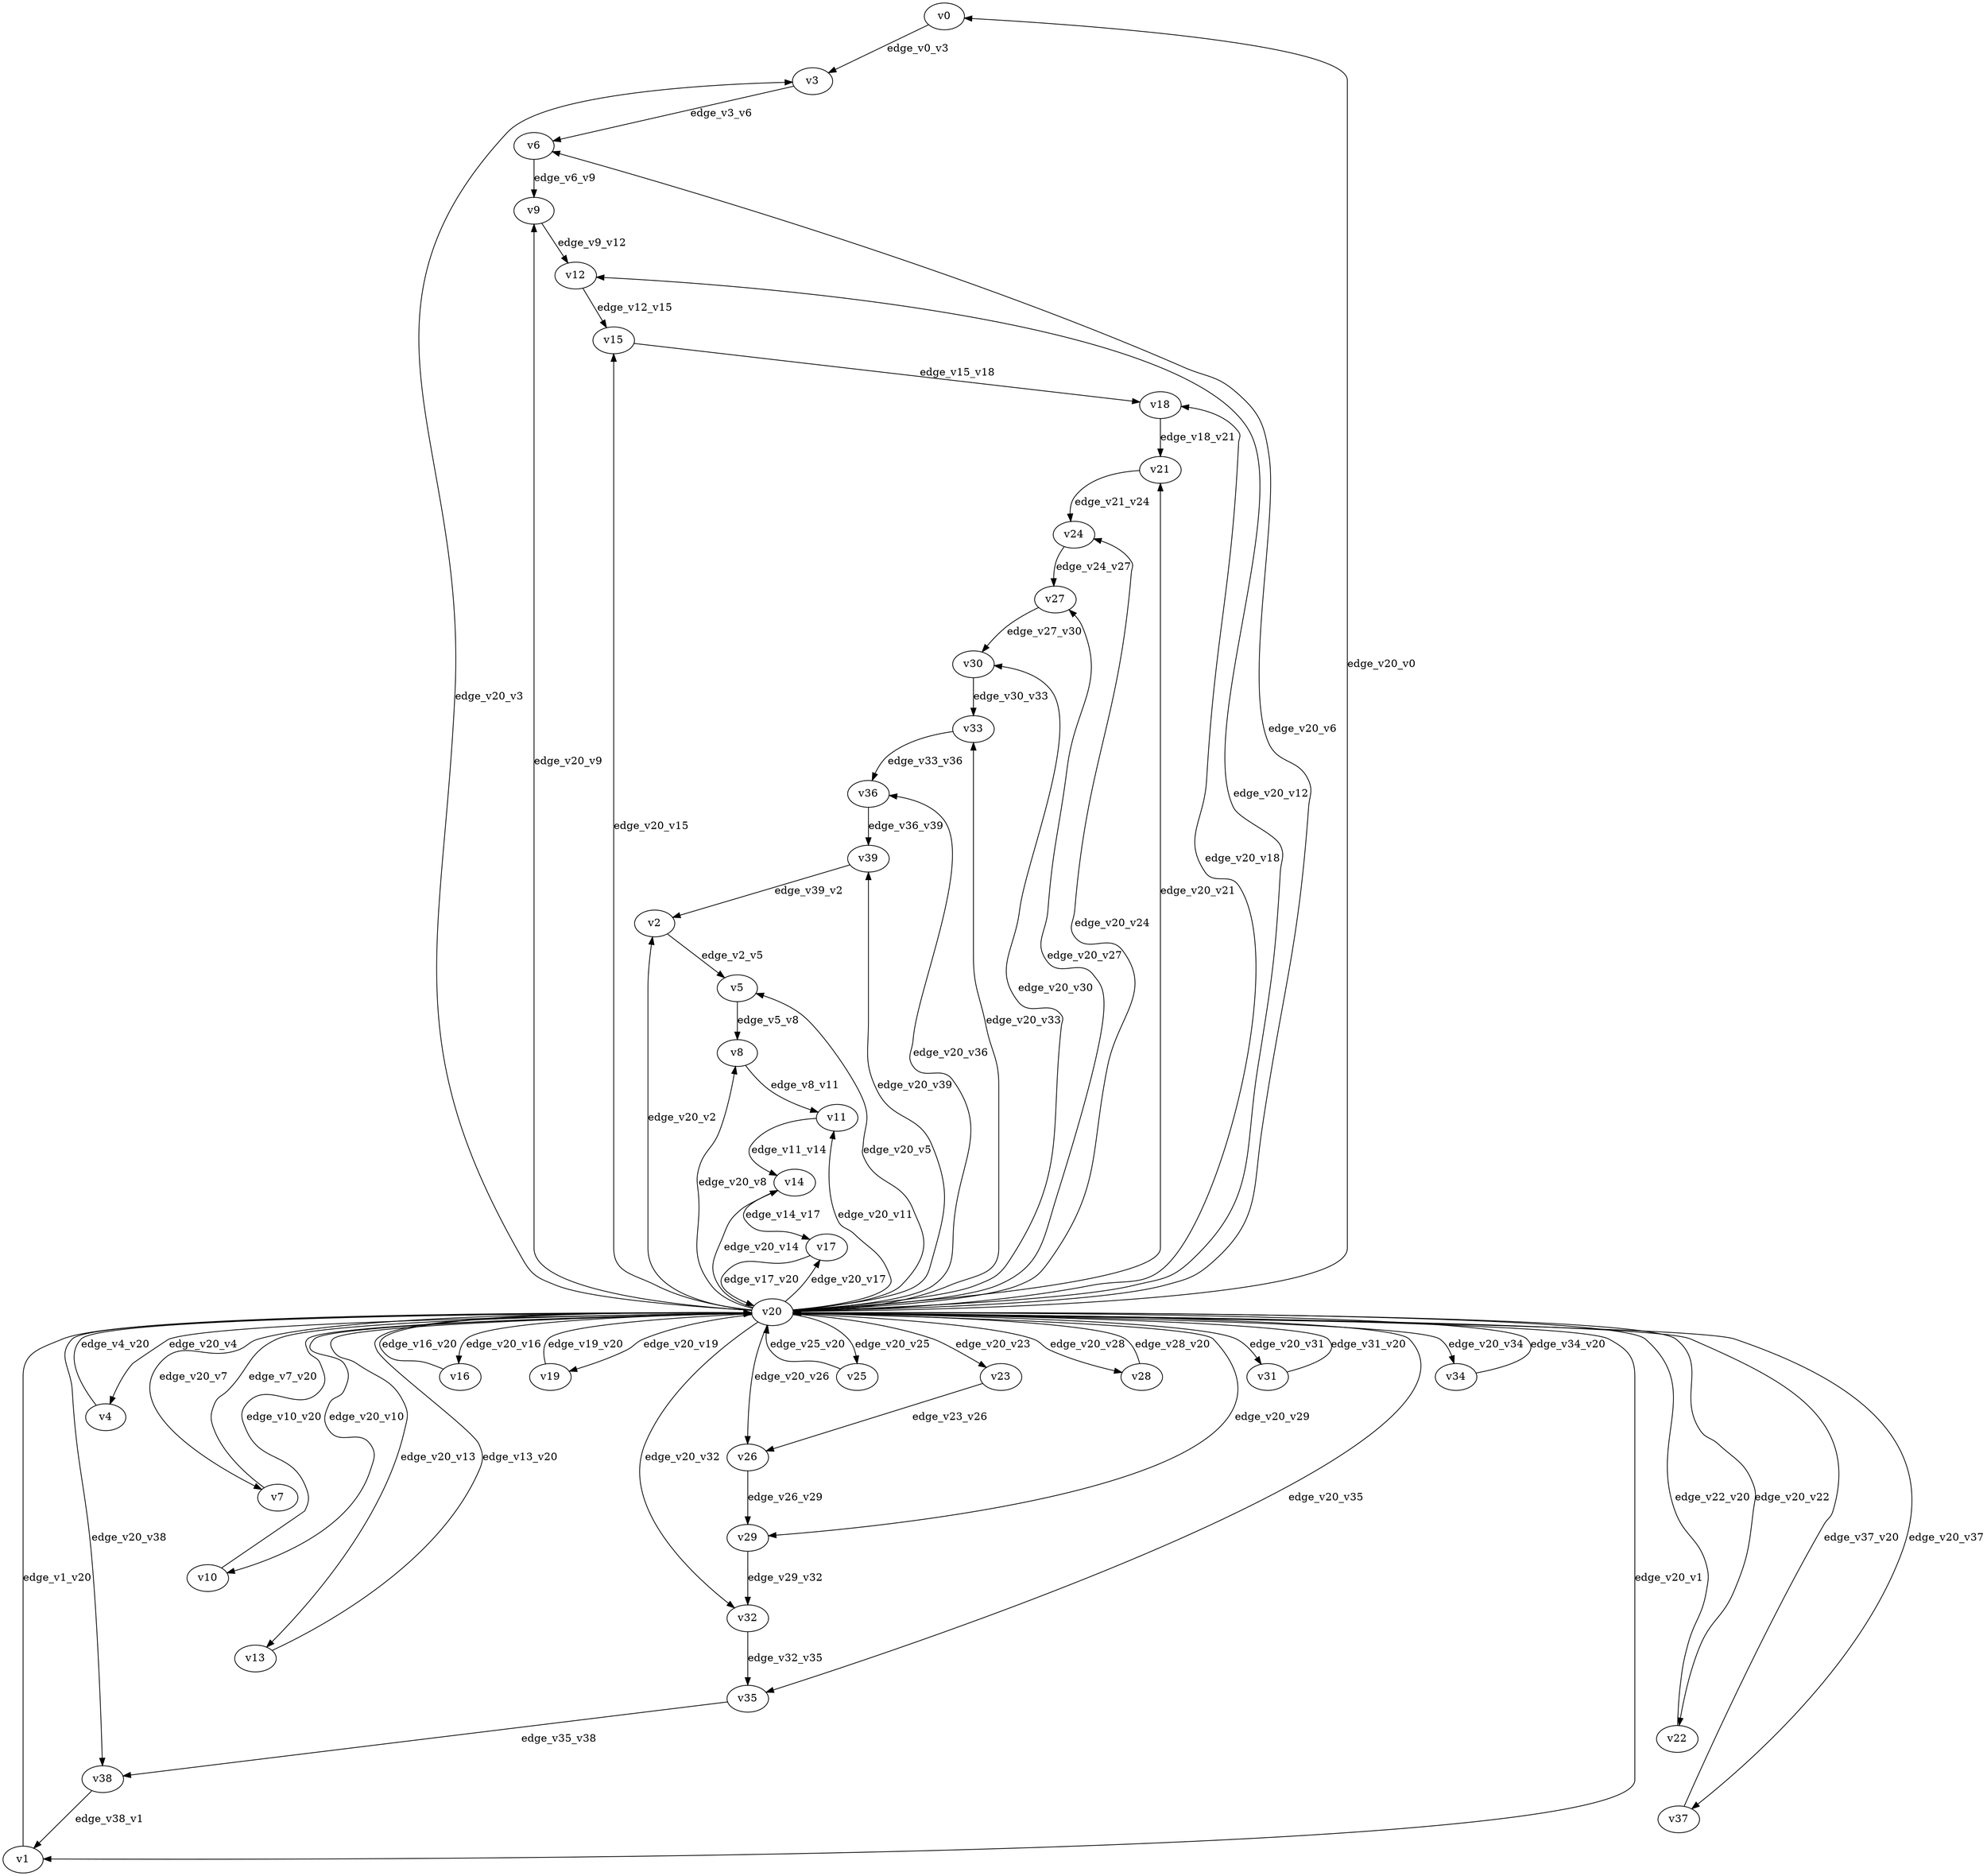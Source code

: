 digraph test047 {
    // Discounted game test case
    // Vertex properties: name [player=X]
    // Edge properties: [weight=Y, discount=Z]

    v0 [name="v0", player=0];
    v1 [name="v1", player=1];
    v2 [name="v2", player=0];
    v3 [name="v3", player=1];
    v4 [name="v4", player=0];
    v5 [name="v5", player=1];
    v6 [name="v6", player=0];
    v7 [name="v7", player=1];
    v8 [name="v8", player=0];
    v9 [name="v9", player=1];
    v10 [name="v10", player=0];
    v11 [name="v11", player=1];
    v12 [name="v12", player=0];
    v13 [name="v13", player=1];
    v14 [name="v14", player=0];
    v15 [name="v15", player=1];
    v16 [name="v16", player=0];
    v17 [name="v17", player=1];
    v18 [name="v18", player=0];
    v19 [name="v19", player=1];
    v20 [name="v20", player=0];
    v21 [name="v21", player=1];
    v22 [name="v22", player=0];
    v23 [name="v23", player=1];
    v24 [name="v24", player=0];
    v25 [name="v25", player=1];
    v26 [name="v26", player=0];
    v27 [name="v27", player=1];
    v28 [name="v28", player=0];
    v29 [name="v29", player=1];
    v30 [name="v30", player=0];
    v31 [name="v31", player=1];
    v32 [name="v32", player=0];
    v33 [name="v33", player=1];
    v34 [name="v34", player=0];
    v35 [name="v35", player=1];
    v36 [name="v36", player=0];
    v37 [name="v37", player=1];
    v38 [name="v38", player=0];
    v39 [name="v39", player=1];

    v20 -> v0 [label="edge_v20_v0", weight=5.12, discount=0.459];
    v20 -> v1 [label="edge_v20_v1", weight=5.62, discount=0.459];
    v1 -> v20 [label="edge_v1_v20", weight=7.56, discount=0.459];
    v20 -> v2 [label="edge_v20_v2", weight=4.44, discount=0.459];
    v20 -> v3 [label="edge_v20_v3", weight=0.10, discount=0.459];
    v20 -> v4 [label="edge_v20_v4", weight=-3.99, discount=0.459];
    v4 -> v20 [label="edge_v4_v20", weight=-2.39, discount=0.459];
    v20 -> v5 [label="edge_v20_v5", weight=-0.55, discount=0.459];
    v20 -> v6 [label="edge_v20_v6", weight=-4.37, discount=0.459];
    v20 -> v7 [label="edge_v20_v7", weight=-1.55, discount=0.459];
    v7 -> v20 [label="edge_v7_v20", weight=-4.55, discount=0.459];
    v20 -> v8 [label="edge_v20_v8", weight=5.73, discount=0.459];
    v20 -> v9 [label="edge_v20_v9", weight=7.22, discount=0.459];
    v20 -> v10 [label="edge_v20_v10", weight=-5.82, discount=0.459];
    v10 -> v20 [label="edge_v10_v20", weight=-4.89, discount=0.459];
    v20 -> v11 [label="edge_v20_v11", weight=4.07, discount=0.459];
    v20 -> v12 [label="edge_v20_v12", weight=-2.69, discount=0.459];
    v20 -> v13 [label="edge_v20_v13", weight=0.34, discount=0.459];
    v13 -> v20 [label="edge_v13_v20", weight=-1.58, discount=0.459];
    v20 -> v14 [label="edge_v20_v14", weight=-2.65, discount=0.459];
    v20 -> v15 [label="edge_v20_v15", weight=4.10, discount=0.459];
    v20 -> v16 [label="edge_v20_v16", weight=4.73, discount=0.459];
    v16 -> v20 [label="edge_v16_v20", weight=5.60, discount=0.459];
    v20 -> v17 [label="edge_v20_v17", weight=-0.06, discount=0.459];
    v20 -> v18 [label="edge_v20_v18", weight=-0.71, discount=0.459];
    v20 -> v19 [label="edge_v20_v19", weight=7.80, discount=0.459];
    v19 -> v20 [label="edge_v19_v20", weight=8.20, discount=0.459];
    v20 -> v21 [label="edge_v20_v21", weight=8.64, discount=0.459];
    v20 -> v22 [label="edge_v20_v22", weight=-2.09, discount=0.459];
    v22 -> v20 [label="edge_v22_v20", weight=-4.12, discount=0.459];
    v20 -> v23 [label="edge_v20_v23", weight=0.48, discount=0.459];
    v20 -> v24 [label="edge_v20_v24", weight=-0.43, discount=0.459];
    v20 -> v25 [label="edge_v20_v25", weight=8.73, discount=0.459];
    v25 -> v20 [label="edge_v25_v20", weight=10.84, discount=0.459];
    v20 -> v26 [label="edge_v20_v26", weight=3.17, discount=0.459];
    v20 -> v27 [label="edge_v20_v27", weight=-4.82, discount=0.459];
    v20 -> v28 [label="edge_v20_v28", weight=7.88, discount=0.459];
    v28 -> v20 [label="edge_v28_v20", weight=8.34, discount=0.459];
    v20 -> v29 [label="edge_v20_v29", weight=-2.02, discount=0.459];
    v20 -> v30 [label="edge_v20_v30", weight=-1.27, discount=0.459];
    v20 -> v31 [label="edge_v20_v31", weight=5.76, discount=0.459];
    v31 -> v20 [label="edge_v31_v20", weight=5.36, discount=0.459];
    v20 -> v32 [label="edge_v20_v32", weight=-3.24, discount=0.459];
    v20 -> v33 [label="edge_v20_v33", weight=4.12, discount=0.459];
    v20 -> v34 [label="edge_v20_v34", weight=2.54, discount=0.459];
    v34 -> v20 [label="edge_v34_v20", weight=-0.12, discount=0.459];
    v20 -> v35 [label="edge_v20_v35", weight=-0.48, discount=0.459];
    v20 -> v36 [label="edge_v20_v36", weight=-0.34, discount=0.459];
    v20 -> v37 [label="edge_v20_v37", weight=-4.67, discount=0.459];
    v37 -> v20 [label="edge_v37_v20", weight=-5.26, discount=0.459];
    v20 -> v38 [label="edge_v20_v38", weight=3.71, discount=0.459];
    v20 -> v39 [label="edge_v20_v39", weight=4.76, discount=0.459];
    v0 -> v3 [label="edge_v0_v3", weight=5.08, discount=0.459];
    v2 -> v5 [label="edge_v2_v5", weight=1.12, discount=0.459];
    v3 -> v6 [label="edge_v3_v6", weight=5.78, discount=0.459];
    v5 -> v8 [label="edge_v5_v8", weight=5.81, discount=0.459];
    v6 -> v9 [label="edge_v6_v9", weight=6.02, discount=0.459];
    v8 -> v11 [label="edge_v8_v11", weight=-2.83, discount=0.459];
    v9 -> v12 [label="edge_v9_v12", weight=1.17, discount=0.459];
    v11 -> v14 [label="edge_v11_v14", weight=-1.48, discount=0.459];
    v12 -> v15 [label="edge_v12_v15", weight=-2.37, discount=0.459];
    v14 -> v17 [label="edge_v14_v17", weight=-1.70, discount=0.459];
    v15 -> v18 [label="edge_v15_v18", weight=0.67, discount=0.459];
    v17 -> v20 [label="edge_v17_v20", weight=5.43, discount=0.459];
    v18 -> v21 [label="edge_v18_v21", weight=6.59, discount=0.459];
    v21 -> v24 [label="edge_v21_v24", weight=6.69, discount=0.459];
    v23 -> v26 [label="edge_v23_v26", weight=-2.02, discount=0.459];
    v24 -> v27 [label="edge_v24_v27", weight=3.97, discount=0.459];
    v26 -> v29 [label="edge_v26_v29", weight=6.42, discount=0.459];
    v27 -> v30 [label="edge_v27_v30", weight=2.57, discount=0.459];
    v29 -> v32 [label="edge_v29_v32", weight=6.38, discount=0.459];
    v30 -> v33 [label="edge_v30_v33", weight=3.64, discount=0.459];
    v32 -> v35 [label="edge_v32_v35", weight=2.64, discount=0.459];
    v33 -> v36 [label="edge_v33_v36", weight=-1.71, discount=0.459];
    v35 -> v38 [label="edge_v35_v38", weight=0.54, discount=0.459];
    v36 -> v39 [label="edge_v36_v39", weight=4.64, discount=0.459];
    v38 -> v1 [label="edge_v38_v1", weight=1.75, discount=0.459];
    v39 -> v2 [label="edge_v39_v2", weight=0.23, discount=0.459];
}
